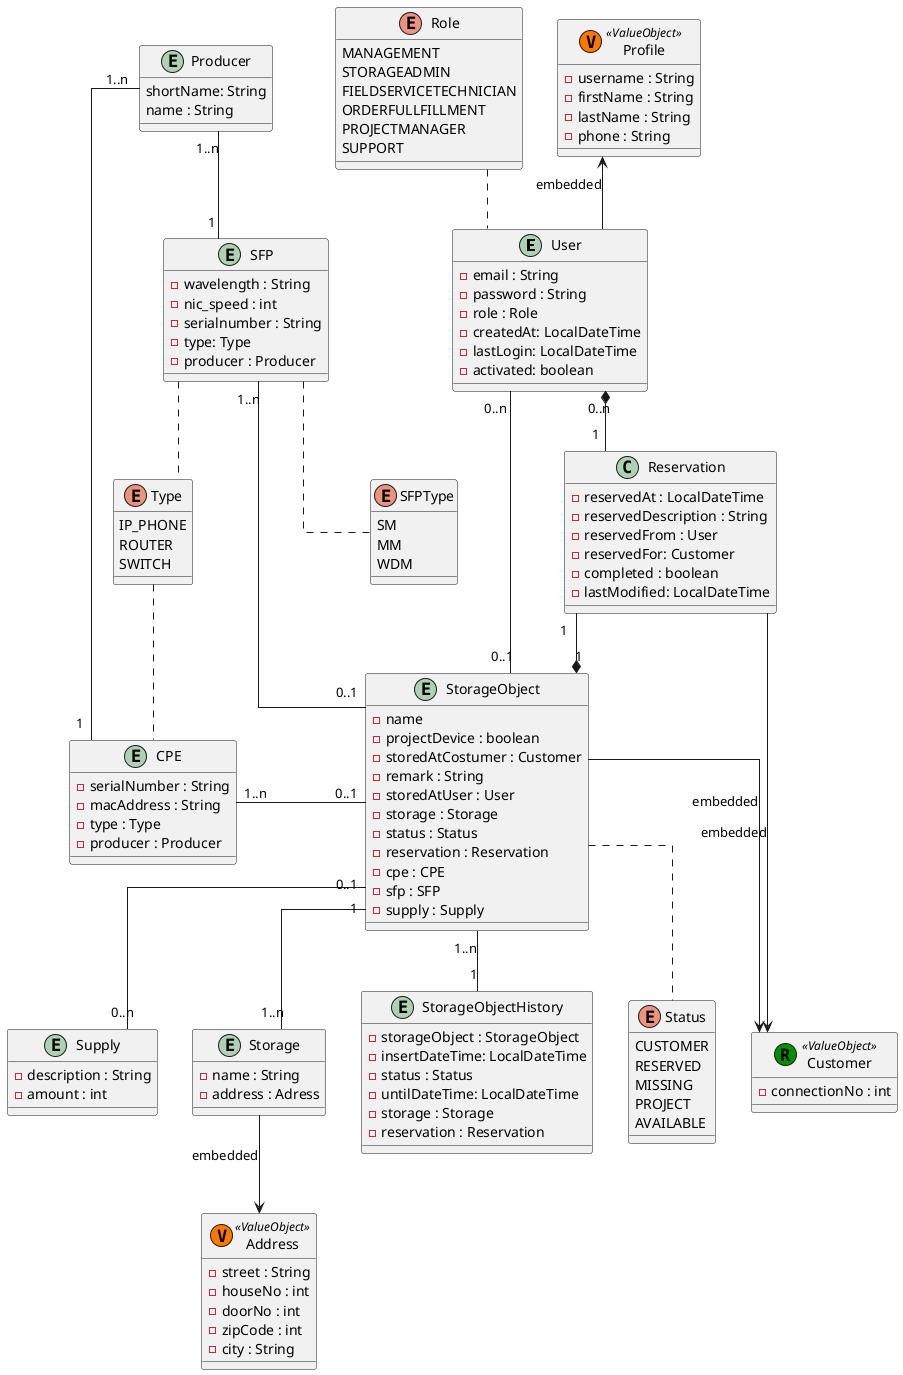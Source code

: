 @startuml
'https://plantuml.com/class-diagram
skinparam linetype ortho
top to bottom direction

/'classes'/

entity User {
    -email : String
    -password : String
    -role : Role
    -createdAt: LocalDateTime
    -lastLogin: LocalDateTime
    -activated: boolean
}

entity Profile << (V,#FF7700) ValueObject >>{ /' could be called Profile as well or summarized with user?'/
    - username : String /'Probably a combination of firstName and lastName generated automatically'/
    - firstName : String
    - lastName : String
    - phone : String
}

enum Role {
    MANAGEMENT /' is allowed to add users or if teamlead is allowed,storageadmin has to activate it'/
    STORAGEADMIN /' The only one who is allowed to see all Lagerobjects?'/
    FIELDSERVICETECHNICIAN /' can see only unbooked Lagerobjects and Lagerobjects he booked himself'/
    ORDERFULLFILLMENT
    PROJECTMANAGER
    SUPPORT
}

entity CPE {
    - serialNumber : String
    - macAddress : String
    - type : Type
    - producer : Producer
}

entity SFP {
    - wavelength : String
    - nic_speed : int
    - serialnumber : String
    - type: Type
    - producer : Producer
}

/'
Da es nicht im ER ist
enum SfpType {
    SM
    MM
    WDM
}
'/

entity StorageObject {
    - name
    - projectDevice : boolean
    - storedAtCostumer : Customer
    - remark : String
    - storedAtUser : User
    - storage : Storage
    - status : Status
    - reservation : Reservation
    - cpe : CPE
    - sfp : SFP
    - supply : Supply
}


entity StorageObjectHistory {
    - storageObject : StorageObject
    - insertDateTime: LocalDateTime
    - status : Status
    - untilDateTime: LocalDateTime
    - storage : Storage
    - reservation : Reservation
}


entity Address << (V,#FF7700) ValueObject >> {
    - street : String
    - houseNo : int
    - doorNo : int
    - zipCode : int
    - city : String
}


enum Status {
    CUSTOMER
    RESERVED
    MISSING
    PROJECT
    AVAILABLE
}

enum Type {
    IP_PHONE
    ROUTER
    SWITCH

}

enum SFPType {
   SM
   MM
   WDM
}

entity Producer {
    shortName: String
    name : String
}

class Reservation {
    - reservedAt : LocalDateTime
    - reservedDescription : String
    - reservedFrom : User
    - reservedFor: Customer
    - completed : boolean
    - lastModified: LocalDateTime /' probably redundant'/
}


entity Storage {
    -name : String
    -address : Adress
}

class Customer << (R,#009000) ValueObject >> {
    - connectionNo : int
}


entity Supply {
    - description : String
    - amount : int
}




/'relations'/

Profile <-- User : embedded /'so profile doesn't get loaded always'/
Address <--up Storage : embedded
Role .down. User

Reservation "1" --* "1" StorageObject
Customer <-left Reservation : "embedded"


User "0..n" *-- "1" Reservation
User "0..n" -- "0..1" StorageObject

StorageObjectHistory "1" -up- "1..n" StorageObject


SFP "1" -up- "1..n" Producer
Producer "1..n " -down-  "1" CPE

SFP -[hidden]- CPE

SFP  "1..n" -right- "0..1"StorageObject
CPE "1..n" -right- "0..1" StorageObject
Supply "0..n" --up "0..1" StorageObject
CPE -[hidden] Supply

SFP .down. SFPType
SFP .. Type
CPE .up. Type



StorageObject --> Customer : embedded


Storage "1..n" -up- "1" StorageObject
Status .up. StorageObject

@endum